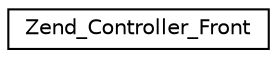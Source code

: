 digraph G
{
  edge [fontname="Helvetica",fontsize="10",labelfontname="Helvetica",labelfontsize="10"];
  node [fontname="Helvetica",fontsize="10",shape=record];
  rankdir="LR";
  Node1 [label="Zend_Controller_Front",height=0.2,width=0.4,color="black", fillcolor="white", style="filled",URL="$class_zend___controller___front.html"];
}
